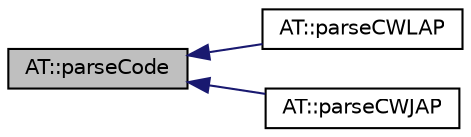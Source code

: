 digraph "AT::parseCode"
{
  edge [fontname="Helvetica",fontsize="10",labelfontname="Helvetica",labelfontsize="10"];
  node [fontname="Helvetica",fontsize="10",shape=record];
  rankdir="LR";
  Node1 [label="AT::parseCode",height=0.2,width=0.4,color="black", fillcolor="grey75", style="filled" fontcolor="black"];
  Node1 -> Node2 [dir="back",color="midnightblue",fontsize="10",style="solid",fontname="Helvetica"];
  Node2 [label="AT::parseCWLAP",height=0.2,width=0.4,color="black", fillcolor="white", style="filled",URL="$namespace_a_t.html#a0212630949c1eae81823ac5288e16e06"];
  Node1 -> Node3 [dir="back",color="midnightblue",fontsize="10",style="solid",fontname="Helvetica"];
  Node3 [label="AT::parseCWJAP",height=0.2,width=0.4,color="black", fillcolor="white", style="filled",URL="$namespace_a_t.html#a1c263416ee01e852512126f725516a2a"];
}

